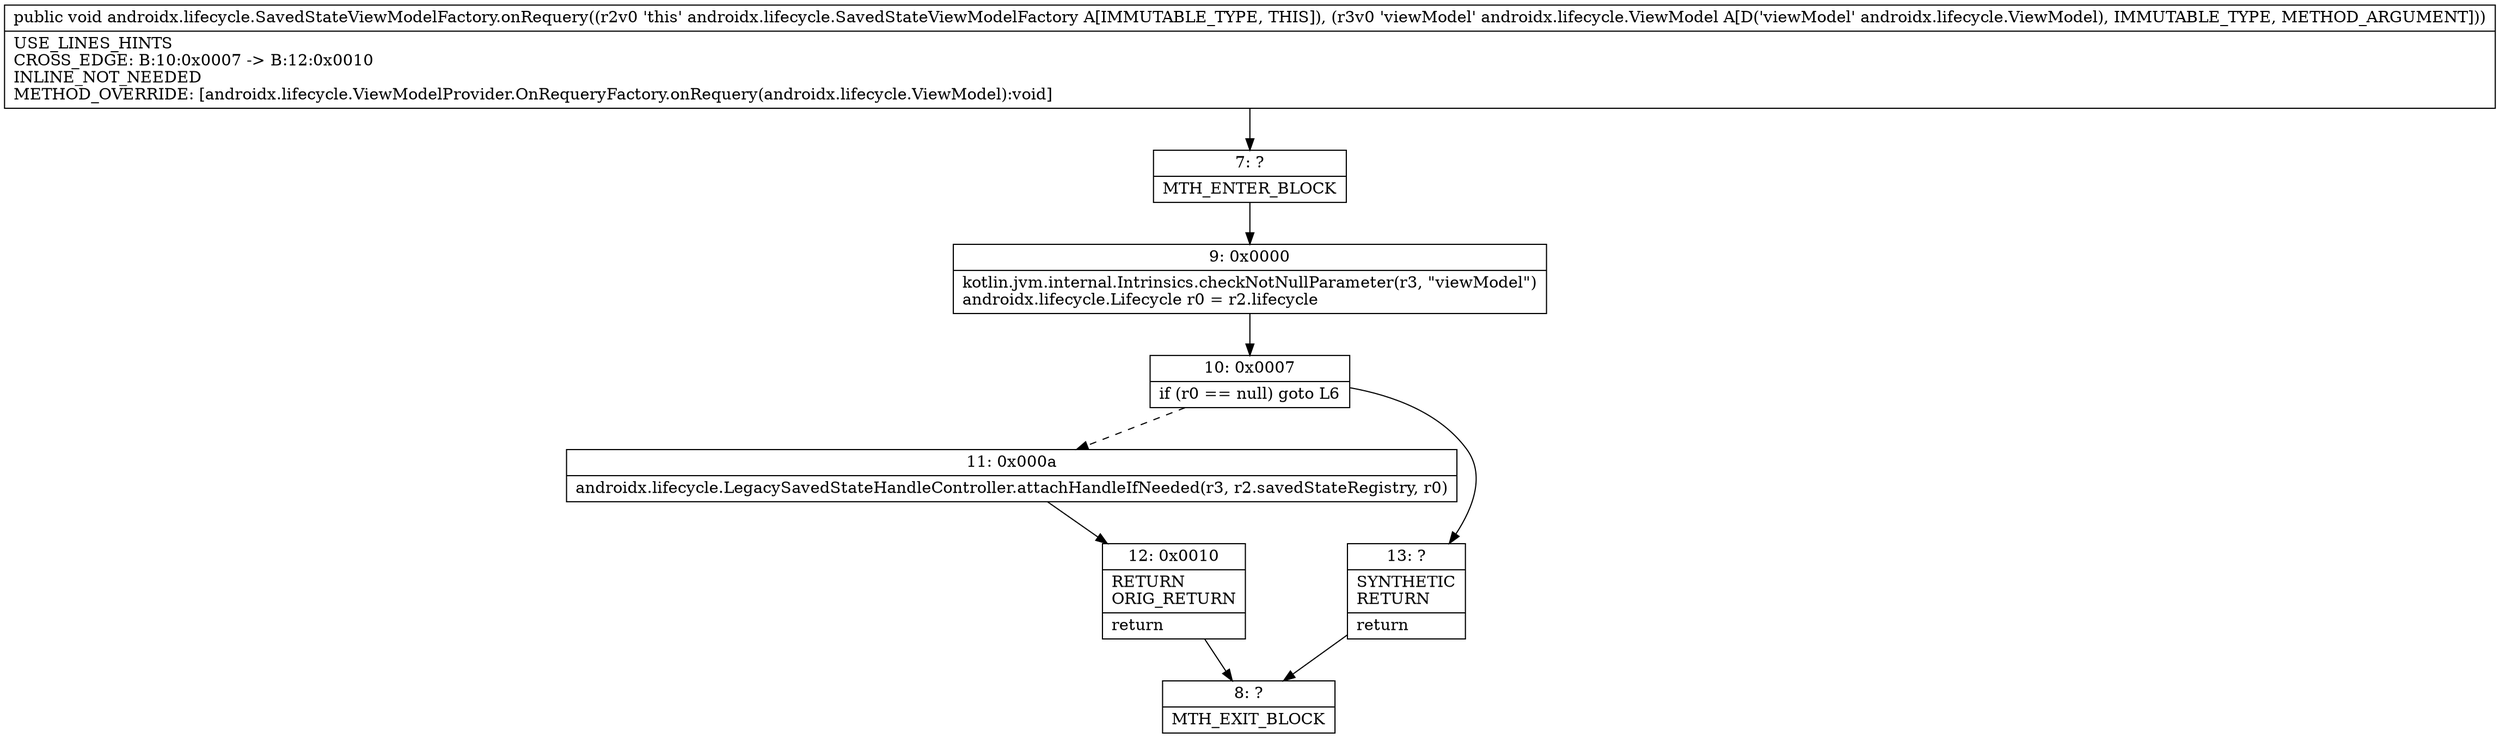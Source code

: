 digraph "CFG forandroidx.lifecycle.SavedStateViewModelFactory.onRequery(Landroidx\/lifecycle\/ViewModel;)V" {
Node_7 [shape=record,label="{7\:\ ?|MTH_ENTER_BLOCK\l}"];
Node_9 [shape=record,label="{9\:\ 0x0000|kotlin.jvm.internal.Intrinsics.checkNotNullParameter(r3, \"viewModel\")\landroidx.lifecycle.Lifecycle r0 = r2.lifecycle\l}"];
Node_10 [shape=record,label="{10\:\ 0x0007|if (r0 == null) goto L6\l}"];
Node_11 [shape=record,label="{11\:\ 0x000a|androidx.lifecycle.LegacySavedStateHandleController.attachHandleIfNeeded(r3, r2.savedStateRegistry, r0)\l}"];
Node_12 [shape=record,label="{12\:\ 0x0010|RETURN\lORIG_RETURN\l|return\l}"];
Node_8 [shape=record,label="{8\:\ ?|MTH_EXIT_BLOCK\l}"];
Node_13 [shape=record,label="{13\:\ ?|SYNTHETIC\lRETURN\l|return\l}"];
MethodNode[shape=record,label="{public void androidx.lifecycle.SavedStateViewModelFactory.onRequery((r2v0 'this' androidx.lifecycle.SavedStateViewModelFactory A[IMMUTABLE_TYPE, THIS]), (r3v0 'viewModel' androidx.lifecycle.ViewModel A[D('viewModel' androidx.lifecycle.ViewModel), IMMUTABLE_TYPE, METHOD_ARGUMENT]))  | USE_LINES_HINTS\lCROSS_EDGE: B:10:0x0007 \-\> B:12:0x0010\lINLINE_NOT_NEEDED\lMETHOD_OVERRIDE: [androidx.lifecycle.ViewModelProvider.OnRequeryFactory.onRequery(androidx.lifecycle.ViewModel):void]\l}"];
MethodNode -> Node_7;Node_7 -> Node_9;
Node_9 -> Node_10;
Node_10 -> Node_11[style=dashed];
Node_10 -> Node_13;
Node_11 -> Node_12;
Node_12 -> Node_8;
Node_13 -> Node_8;
}

